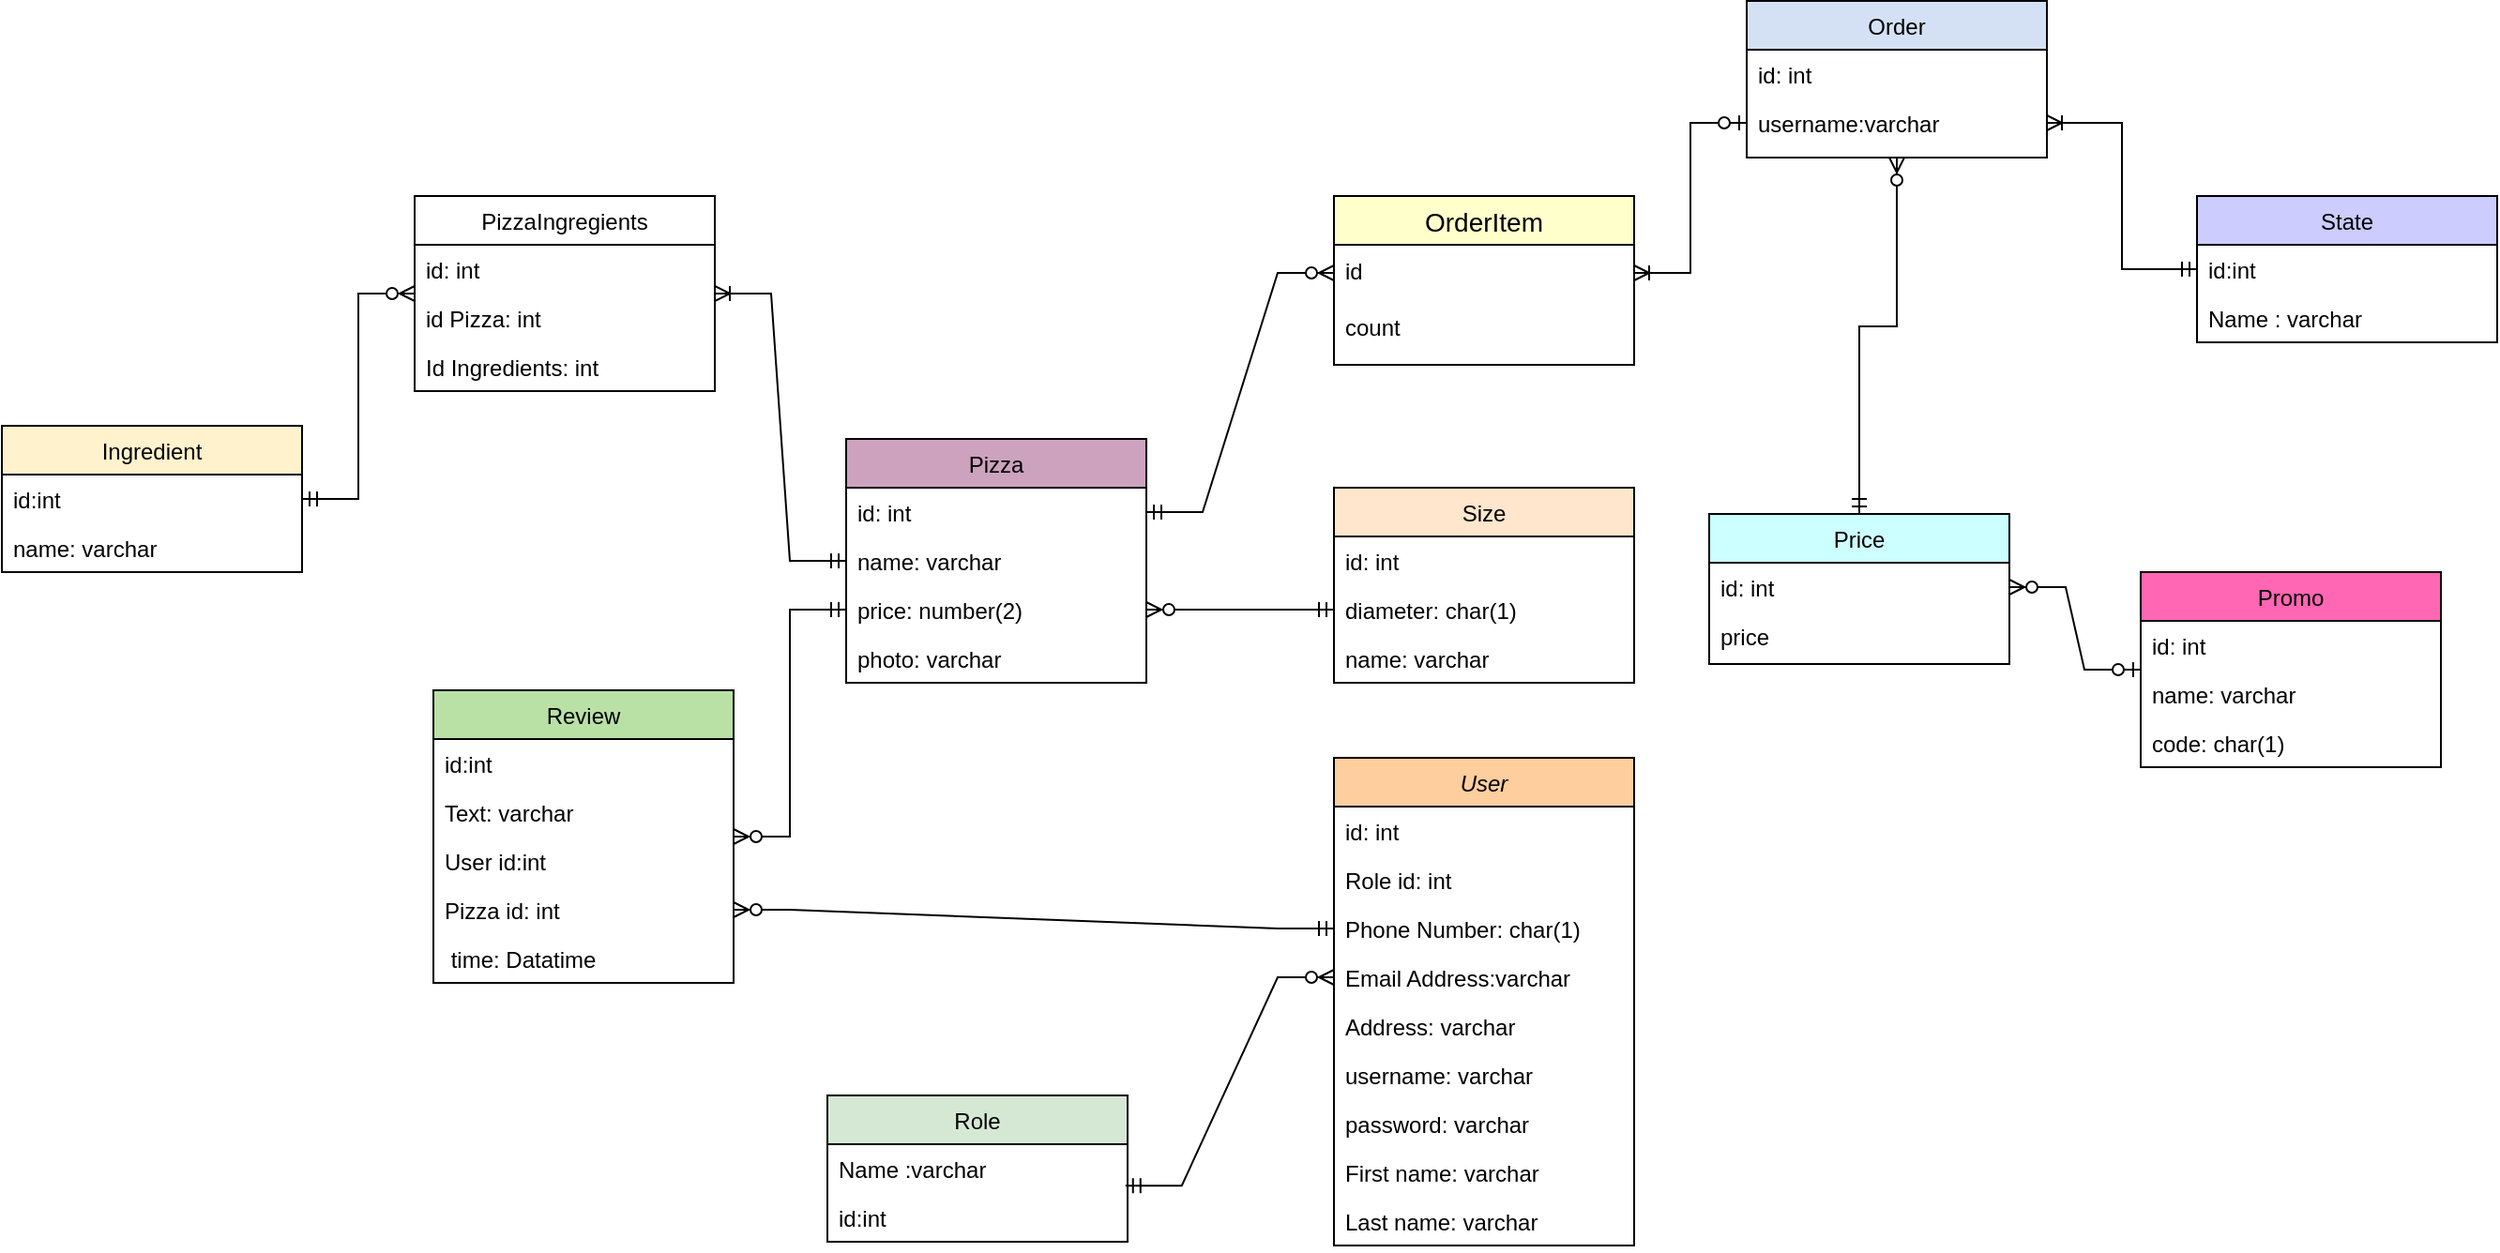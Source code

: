 <mxfile version="22.0.8" type="device">
  <diagram id="C5RBs43oDa-KdzZeNtuy" name="Page-1">
    <mxGraphModel dx="1668" dy="985" grid="1" gridSize="10" guides="1" tooltips="1" connect="1" arrows="1" fold="1" page="1" pageScale="1" pageWidth="827" pageHeight="1169" math="0" shadow="0">
      <root>
        <mxCell id="WIyWlLk6GJQsqaUBKTNV-0" />
        <mxCell id="WIyWlLk6GJQsqaUBKTNV-1" parent="WIyWlLk6GJQsqaUBKTNV-0" />
        <mxCell id="zkfFHV4jXpPFQw0GAbJ--0" value="User" style="swimlane;fontStyle=2;align=center;verticalAlign=top;childLayout=stackLayout;horizontal=1;startSize=26;horizontalStack=0;resizeParent=1;resizeLast=0;collapsible=1;marginBottom=0;rounded=0;shadow=0;strokeWidth=1;fillColor=#FFCE9F;" parent="WIyWlLk6GJQsqaUBKTNV-1" vertex="1">
          <mxGeometry x="1010" y="660" width="160" height="260" as="geometry">
            <mxRectangle x="230" y="140" width="160" height="26" as="alternateBounds" />
          </mxGeometry>
        </mxCell>
        <mxCell id="S3i_wK2bHlCG1_FvHcvU-41" value="id: int" style="text;align=left;verticalAlign=top;spacingLeft=4;spacingRight=4;overflow=hidden;rotatable=0;points=[[0,0.5],[1,0.5]];portConstraint=eastwest;" parent="zkfFHV4jXpPFQw0GAbJ--0" vertex="1">
          <mxGeometry y="26" width="160" height="26" as="geometry" />
        </mxCell>
        <mxCell id="zkfFHV4jXpPFQw0GAbJ--1" value="Role id: int" style="text;align=left;verticalAlign=top;spacingLeft=4;spacingRight=4;overflow=hidden;rotatable=0;points=[[0,0.5],[1,0.5]];portConstraint=eastwest;" parent="zkfFHV4jXpPFQw0GAbJ--0" vertex="1">
          <mxGeometry y="52" width="160" height="26" as="geometry" />
        </mxCell>
        <mxCell id="zkfFHV4jXpPFQw0GAbJ--2" value="Phone Number: char(1)" style="text;align=left;verticalAlign=top;spacingLeft=4;spacingRight=4;overflow=hidden;rotatable=0;points=[[0,0.5],[1,0.5]];portConstraint=eastwest;rounded=0;shadow=0;html=0;" parent="zkfFHV4jXpPFQw0GAbJ--0" vertex="1">
          <mxGeometry y="78" width="160" height="26" as="geometry" />
        </mxCell>
        <mxCell id="zkfFHV4jXpPFQw0GAbJ--3" value="Email Address:varchar" style="text;align=left;verticalAlign=top;spacingLeft=4;spacingRight=4;overflow=hidden;rotatable=0;points=[[0,0.5],[1,0.5]];portConstraint=eastwest;rounded=0;shadow=0;html=0;" parent="zkfFHV4jXpPFQw0GAbJ--0" vertex="1">
          <mxGeometry y="104" width="160" height="26" as="geometry" />
        </mxCell>
        <mxCell id="S3i_wK2bHlCG1_FvHcvU-0" value="Address: varchar&#xa;" style="text;align=left;verticalAlign=top;spacingLeft=4;spacingRight=4;overflow=hidden;rotatable=0;points=[[0,0.5],[1,0.5]];portConstraint=eastwest;rounded=0;shadow=0;html=0;" parent="zkfFHV4jXpPFQw0GAbJ--0" vertex="1">
          <mxGeometry y="130" width="160" height="26" as="geometry" />
        </mxCell>
        <mxCell id="S3i_wK2bHlCG1_FvHcvU-62" value="username: varchar" style="text;align=left;verticalAlign=top;spacingLeft=4;spacingRight=4;overflow=hidden;rotatable=0;points=[[0,0.5],[1,0.5]];portConstraint=eastwest;" parent="zkfFHV4jXpPFQw0GAbJ--0" vertex="1">
          <mxGeometry y="156" width="160" height="26" as="geometry" />
        </mxCell>
        <mxCell id="S3i_wK2bHlCG1_FvHcvU-63" value="password: varchar" style="text;align=left;verticalAlign=top;spacingLeft=4;spacingRight=4;overflow=hidden;rotatable=0;points=[[0,0.5],[1,0.5]];portConstraint=eastwest;" parent="zkfFHV4jXpPFQw0GAbJ--0" vertex="1">
          <mxGeometry y="182" width="160" height="26" as="geometry" />
        </mxCell>
        <mxCell id="S3i_wK2bHlCG1_FvHcvU-64" value="First name: varchar" style="text;align=left;verticalAlign=top;spacingLeft=4;spacingRight=4;overflow=hidden;rotatable=0;points=[[0,0.5],[1,0.5]];portConstraint=eastwest;" parent="zkfFHV4jXpPFQw0GAbJ--0" vertex="1">
          <mxGeometry y="208" width="160" height="26" as="geometry" />
        </mxCell>
        <mxCell id="S3i_wK2bHlCG1_FvHcvU-66" value="Last name: varchar" style="text;align=left;verticalAlign=top;spacingLeft=4;spacingRight=4;overflow=hidden;rotatable=0;points=[[0,0.5],[1,0.5]];portConstraint=eastwest;" parent="zkfFHV4jXpPFQw0GAbJ--0" vertex="1">
          <mxGeometry y="234" width="160" height="26" as="geometry" />
        </mxCell>
        <mxCell id="zkfFHV4jXpPFQw0GAbJ--13" value="Ingredient" style="swimlane;fontStyle=0;align=center;verticalAlign=top;childLayout=stackLayout;horizontal=1;startSize=26;horizontalStack=0;resizeParent=1;resizeLast=0;collapsible=1;marginBottom=0;rounded=0;shadow=0;strokeWidth=1;fillColor=#FFF2CC;" parent="WIyWlLk6GJQsqaUBKTNV-1" vertex="1">
          <mxGeometry x="300" y="483" width="160" height="78" as="geometry">
            <mxRectangle x="340" y="380" width="170" height="26" as="alternateBounds" />
          </mxGeometry>
        </mxCell>
        <mxCell id="S3i_wK2bHlCG1_FvHcvU-1" value="id:int" style="text;align=left;verticalAlign=top;spacingLeft=4;spacingRight=4;overflow=hidden;rotatable=0;points=[[0,0.5],[1,0.5]];portConstraint=eastwest;" parent="zkfFHV4jXpPFQw0GAbJ--13" vertex="1">
          <mxGeometry y="26" width="160" height="26" as="geometry" />
        </mxCell>
        <mxCell id="OkNZ6Hv25x_L_rhRNEiL-49" value="name: varchar" style="text;align=left;verticalAlign=top;spacingLeft=4;spacingRight=4;overflow=hidden;rotatable=0;points=[[0,0.5],[1,0.5]];portConstraint=eastwest;" parent="zkfFHV4jXpPFQw0GAbJ--13" vertex="1">
          <mxGeometry y="52" width="160" height="26" as="geometry" />
        </mxCell>
        <mxCell id="OkNZ6Hv25x_L_rhRNEiL-0" value="Role" style="swimlane;fontStyle=0;align=center;verticalAlign=top;childLayout=stackLayout;horizontal=1;startSize=26;horizontalStack=0;resizeParent=1;resizeLast=0;collapsible=1;marginBottom=0;rounded=0;shadow=0;strokeWidth=1;fillColor=#D5E8D4;" parent="WIyWlLk6GJQsqaUBKTNV-1" vertex="1">
          <mxGeometry x="740" y="840" width="160" height="78" as="geometry">
            <mxRectangle x="130" y="380" width="160" height="26" as="alternateBounds" />
          </mxGeometry>
        </mxCell>
        <mxCell id="OkNZ6Hv25x_L_rhRNEiL-1" value="Name :varchar" style="text;align=left;verticalAlign=top;spacingLeft=4;spacingRight=4;overflow=hidden;rotatable=0;points=[[0,0.5],[1,0.5]];portConstraint=eastwest;" parent="OkNZ6Hv25x_L_rhRNEiL-0" vertex="1">
          <mxGeometry y="26" width="160" height="26" as="geometry" />
        </mxCell>
        <mxCell id="OkNZ6Hv25x_L_rhRNEiL-2" value="id:int" style="text;align=left;verticalAlign=top;spacingLeft=4;spacingRight=4;overflow=hidden;rotatable=0;points=[[0,0.5],[1,0.5]];portConstraint=eastwest;rounded=0;shadow=0;html=0;" parent="OkNZ6Hv25x_L_rhRNEiL-0" vertex="1">
          <mxGeometry y="52" width="160" height="26" as="geometry" />
        </mxCell>
        <mxCell id="OkNZ6Hv25x_L_rhRNEiL-6" value="Pizza" style="swimlane;fontStyle=0;align=center;verticalAlign=top;childLayout=stackLayout;horizontal=1;startSize=26;horizontalStack=0;resizeParent=1;resizeLast=0;collapsible=1;marginBottom=0;rounded=0;shadow=0;strokeWidth=1;fillColor=#CDA2BE;" parent="WIyWlLk6GJQsqaUBKTNV-1" vertex="1">
          <mxGeometry x="750" y="490" width="160" height="130" as="geometry">
            <mxRectangle x="130" y="380" width="160" height="26" as="alternateBounds" />
          </mxGeometry>
        </mxCell>
        <mxCell id="OkNZ6Hv25x_L_rhRNEiL-36" value="id: int" style="text;align=left;verticalAlign=top;spacingLeft=4;spacingRight=4;overflow=hidden;rotatable=0;points=[[0,0.5],[1,0.5]];portConstraint=eastwest;" parent="OkNZ6Hv25x_L_rhRNEiL-6" vertex="1">
          <mxGeometry y="26" width="160" height="26" as="geometry" />
        </mxCell>
        <mxCell id="OkNZ6Hv25x_L_rhRNEiL-37" value="name: varchar" style="text;align=left;verticalAlign=top;spacingLeft=4;spacingRight=4;overflow=hidden;rotatable=0;points=[[0,0.5],[1,0.5]];portConstraint=eastwest;" parent="OkNZ6Hv25x_L_rhRNEiL-6" vertex="1">
          <mxGeometry y="52" width="160" height="26" as="geometry" />
        </mxCell>
        <mxCell id="OkNZ6Hv25x_L_rhRNEiL-50" value="price: number(2)" style="text;align=left;verticalAlign=top;spacingLeft=4;spacingRight=4;overflow=hidden;rotatable=0;points=[[0,0.5],[1,0.5]];portConstraint=eastwest;" parent="OkNZ6Hv25x_L_rhRNEiL-6" vertex="1">
          <mxGeometry y="78" width="160" height="26" as="geometry" />
        </mxCell>
        <mxCell id="S3i_wK2bHlCG1_FvHcvU-61" value="photo: varchar" style="text;align=left;verticalAlign=top;spacingLeft=4;spacingRight=4;overflow=hidden;rotatable=0;points=[[0,0.5],[1,0.5]];portConstraint=eastwest;" parent="OkNZ6Hv25x_L_rhRNEiL-6" vertex="1">
          <mxGeometry y="104" width="160" height="26" as="geometry" />
        </mxCell>
        <mxCell id="OkNZ6Hv25x_L_rhRNEiL-9" value="Size" style="swimlane;fontStyle=0;align=center;verticalAlign=top;childLayout=stackLayout;horizontal=1;startSize=26;horizontalStack=0;resizeParent=1;resizeLast=0;collapsible=1;marginBottom=0;rounded=0;shadow=0;strokeWidth=1;fillColor=#FFE6CC;" parent="WIyWlLk6GJQsqaUBKTNV-1" vertex="1">
          <mxGeometry x="1010" y="516" width="160" height="104" as="geometry">
            <mxRectangle x="340" y="380" width="170" height="26" as="alternateBounds" />
          </mxGeometry>
        </mxCell>
        <mxCell id="OkNZ6Hv25x_L_rhRNEiL-31" value="id: int" style="text;align=left;verticalAlign=top;spacingLeft=4;spacingRight=4;overflow=hidden;rotatable=0;points=[[0,0.5],[1,0.5]];portConstraint=eastwest;" parent="OkNZ6Hv25x_L_rhRNEiL-9" vertex="1">
          <mxGeometry y="26" width="160" height="26" as="geometry" />
        </mxCell>
        <mxCell id="OkNZ6Hv25x_L_rhRNEiL-10" value="diameter: char(1)" style="text;align=left;verticalAlign=top;spacingLeft=4;spacingRight=4;overflow=hidden;rotatable=0;points=[[0,0.5],[1,0.5]];portConstraint=eastwest;" parent="OkNZ6Hv25x_L_rhRNEiL-9" vertex="1">
          <mxGeometry y="52" width="160" height="26" as="geometry" />
        </mxCell>
        <mxCell id="OkNZ6Hv25x_L_rhRNEiL-29" value="name: varchar" style="text;align=left;verticalAlign=top;spacingLeft=4;spacingRight=4;overflow=hidden;rotatable=0;points=[[0,0.5],[1,0.5]];portConstraint=eastwest;" parent="OkNZ6Hv25x_L_rhRNEiL-9" vertex="1">
          <mxGeometry y="78" width="160" height="26" as="geometry" />
        </mxCell>
        <mxCell id="OkNZ6Hv25x_L_rhRNEiL-12" value="Review" style="swimlane;fontStyle=0;align=center;verticalAlign=top;childLayout=stackLayout;horizontal=1;startSize=26;horizontalStack=0;resizeParent=1;resizeLast=0;collapsible=1;marginBottom=0;rounded=0;shadow=0;strokeWidth=1;fillColor=#B9E0A5;" parent="WIyWlLk6GJQsqaUBKTNV-1" vertex="1">
          <mxGeometry x="530" y="624" width="160" height="156" as="geometry">
            <mxRectangle x="550" y="140" width="160" height="26" as="alternateBounds" />
          </mxGeometry>
        </mxCell>
        <mxCell id="OkNZ6Hv25x_L_rhRNEiL-26" value="id:int" style="text;align=left;verticalAlign=top;spacingLeft=4;spacingRight=4;overflow=hidden;rotatable=0;points=[[0,0.5],[1,0.5]];portConstraint=eastwest;rounded=0;shadow=0;html=0;" parent="OkNZ6Hv25x_L_rhRNEiL-12" vertex="1">
          <mxGeometry y="26" width="160" height="26" as="geometry" />
        </mxCell>
        <mxCell id="OkNZ6Hv25x_L_rhRNEiL-18" value="Text: varchar" style="text;align=left;verticalAlign=top;spacingLeft=4;spacingRight=4;overflow=hidden;rotatable=0;points=[[0,0.5],[1,0.5]];portConstraint=eastwest;rounded=0;shadow=0;html=0;" parent="OkNZ6Hv25x_L_rhRNEiL-12" vertex="1">
          <mxGeometry y="52" width="160" height="26" as="geometry" />
        </mxCell>
        <mxCell id="OkNZ6Hv25x_L_rhRNEiL-27" value="User id:int" style="text;align=left;verticalAlign=top;spacingLeft=4;spacingRight=4;overflow=hidden;rotatable=0;points=[[0,0.5],[1,0.5]];portConstraint=eastwest;rounded=0;shadow=0;html=0;" parent="OkNZ6Hv25x_L_rhRNEiL-12" vertex="1">
          <mxGeometry y="78" width="160" height="26" as="geometry" />
        </mxCell>
        <mxCell id="OkNZ6Hv25x_L_rhRNEiL-28" value="Pizza id: int" style="text;align=left;verticalAlign=top;spacingLeft=4;spacingRight=4;overflow=hidden;rotatable=0;points=[[0,0.5],[1,0.5]];portConstraint=eastwest;rounded=0;shadow=0;html=0;" parent="OkNZ6Hv25x_L_rhRNEiL-12" vertex="1">
          <mxGeometry y="104" width="160" height="26" as="geometry" />
        </mxCell>
        <mxCell id="S3i_wK2bHlCG1_FvHcvU-38" value=" time: Datatime" style="text;align=left;verticalAlign=top;spacingLeft=4;spacingRight=4;overflow=hidden;rotatable=0;points=[[0,0.5],[1,0.5]];portConstraint=eastwest;rounded=0;shadow=0;html=0;" parent="OkNZ6Hv25x_L_rhRNEiL-12" vertex="1">
          <mxGeometry y="130" width="160" height="26" as="geometry" />
        </mxCell>
        <mxCell id="OkNZ6Hv25x_L_rhRNEiL-32" value="PizzaIngregients" style="swimlane;fontStyle=0;align=center;verticalAlign=top;childLayout=stackLayout;horizontal=1;startSize=26;horizontalStack=0;resizeParent=1;resizeLast=0;collapsible=1;marginBottom=0;rounded=0;shadow=0;strokeWidth=1;" parent="WIyWlLk6GJQsqaUBKTNV-1" vertex="1">
          <mxGeometry x="520" y="360.5" width="160" height="104" as="geometry">
            <mxRectangle x="520" y="390" width="170" height="26" as="alternateBounds" />
          </mxGeometry>
        </mxCell>
        <mxCell id="OkNZ6Hv25x_L_rhRNEiL-33" value="id: int" style="text;align=left;verticalAlign=top;spacingLeft=4;spacingRight=4;overflow=hidden;rotatable=0;points=[[0,0.5],[1,0.5]];portConstraint=eastwest;" parent="OkNZ6Hv25x_L_rhRNEiL-32" vertex="1">
          <mxGeometry y="26" width="160" height="26" as="geometry" />
        </mxCell>
        <mxCell id="OkNZ6Hv25x_L_rhRNEiL-34" value="id Pizza: int" style="text;align=left;verticalAlign=top;spacingLeft=4;spacingRight=4;overflow=hidden;rotatable=0;points=[[0,0.5],[1,0.5]];portConstraint=eastwest;" parent="OkNZ6Hv25x_L_rhRNEiL-32" vertex="1">
          <mxGeometry y="52" width="160" height="26" as="geometry" />
        </mxCell>
        <mxCell id="OkNZ6Hv25x_L_rhRNEiL-35" value="Id Ingredients: int" style="text;align=left;verticalAlign=top;spacingLeft=4;spacingRight=4;overflow=hidden;rotatable=0;points=[[0,0.5],[1,0.5]];portConstraint=eastwest;" parent="OkNZ6Hv25x_L_rhRNEiL-32" vertex="1">
          <mxGeometry y="78" width="160" height="26" as="geometry" />
        </mxCell>
        <mxCell id="OkNZ6Hv25x_L_rhRNEiL-51" value="Promo" style="swimlane;fontStyle=0;align=center;verticalAlign=top;childLayout=stackLayout;horizontal=1;startSize=26;horizontalStack=0;resizeParent=1;resizeLast=0;collapsible=1;marginBottom=0;rounded=0;shadow=0;strokeWidth=1;fillColor=#FF66B3;" parent="WIyWlLk6GJQsqaUBKTNV-1" vertex="1">
          <mxGeometry x="1440" y="561" width="160" height="104" as="geometry">
            <mxRectangle x="130" y="380" width="160" height="26" as="alternateBounds" />
          </mxGeometry>
        </mxCell>
        <mxCell id="OkNZ6Hv25x_L_rhRNEiL-52" value="id: int" style="text;align=left;verticalAlign=top;spacingLeft=4;spacingRight=4;overflow=hidden;rotatable=0;points=[[0,0.5],[1,0.5]];portConstraint=eastwest;" parent="OkNZ6Hv25x_L_rhRNEiL-51" vertex="1">
          <mxGeometry y="26" width="160" height="26" as="geometry" />
        </mxCell>
        <mxCell id="OkNZ6Hv25x_L_rhRNEiL-53" value="name: varchar" style="text;align=left;verticalAlign=top;spacingLeft=4;spacingRight=4;overflow=hidden;rotatable=0;points=[[0,0.5],[1,0.5]];portConstraint=eastwest;rounded=0;shadow=0;html=0;" parent="OkNZ6Hv25x_L_rhRNEiL-51" vertex="1">
          <mxGeometry y="52" width="160" height="26" as="geometry" />
        </mxCell>
        <mxCell id="S3i_wK2bHlCG1_FvHcvU-3" value="code: char(1)" style="text;align=left;verticalAlign=top;spacingLeft=4;spacingRight=4;overflow=hidden;rotatable=0;points=[[0,0.5],[1,0.5]];portConstraint=eastwest;rounded=0;shadow=0;html=0;" parent="OkNZ6Hv25x_L_rhRNEiL-51" vertex="1">
          <mxGeometry y="78" width="160" height="26" as="geometry" />
        </mxCell>
        <mxCell id="S3i_wK2bHlCG1_FvHcvU-8" value="" style="edgeStyle=entityRelationEdgeStyle;fontSize=12;html=1;endArrow=ERzeroToMany;startArrow=ERmandOne;rounded=0;" parent="WIyWlLk6GJQsqaUBKTNV-1" source="zkfFHV4jXpPFQw0GAbJ--13" target="OkNZ6Hv25x_L_rhRNEiL-32" edge="1">
          <mxGeometry width="100" height="100" relative="1" as="geometry">
            <mxPoint x="350" y="450" as="sourcePoint" />
            <mxPoint x="450" y="350" as="targetPoint" />
          </mxGeometry>
        </mxCell>
        <mxCell id="S3i_wK2bHlCG1_FvHcvU-10" value="" style="edgeStyle=entityRelationEdgeStyle;fontSize=12;html=1;endArrow=ERoneToMany;startArrow=ERmandOne;rounded=0;" parent="WIyWlLk6GJQsqaUBKTNV-1" source="OkNZ6Hv25x_L_rhRNEiL-6" target="OkNZ6Hv25x_L_rhRNEiL-32" edge="1">
          <mxGeometry width="100" height="100" relative="1" as="geometry">
            <mxPoint x="580" y="700" as="sourcePoint" />
            <mxPoint x="680" y="600" as="targetPoint" />
          </mxGeometry>
        </mxCell>
        <mxCell id="S3i_wK2bHlCG1_FvHcvU-12" value="" style="edgeStyle=entityRelationEdgeStyle;fontSize=12;html=1;endArrow=ERzeroToMany;startArrow=ERmandOne;rounded=0;entryX=1;entryY=0.5;entryDx=0;entryDy=0;exitX=0;exitY=0.5;exitDx=0;exitDy=0;" parent="WIyWlLk6GJQsqaUBKTNV-1" source="zkfFHV4jXpPFQw0GAbJ--2" target="OkNZ6Hv25x_L_rhRNEiL-28" edge="1">
          <mxGeometry width="100" height="100" relative="1" as="geometry">
            <mxPoint x="570" y="850" as="sourcePoint" />
            <mxPoint x="670" y="750" as="targetPoint" />
          </mxGeometry>
        </mxCell>
        <mxCell id="S3i_wK2bHlCG1_FvHcvU-13" value="" style="edgeStyle=entityRelationEdgeStyle;fontSize=12;html=1;endArrow=ERzeroToMany;startArrow=ERmandOne;rounded=0;exitX=0;exitY=0.5;exitDx=0;exitDy=0;" parent="WIyWlLk6GJQsqaUBKTNV-1" source="OkNZ6Hv25x_L_rhRNEiL-50" target="OkNZ6Hv25x_L_rhRNEiL-12" edge="1">
          <mxGeometry width="100" height="100" relative="1" as="geometry">
            <mxPoint x="740" y="748" as="sourcePoint" />
            <mxPoint x="584" y="670" as="targetPoint" />
          </mxGeometry>
        </mxCell>
        <mxCell id="S3i_wK2bHlCG1_FvHcvU-19" value="" style="edgeStyle=entityRelationEdgeStyle;fontSize=12;html=1;endArrow=ERzeroToMany;startArrow=ERmandOne;rounded=0;exitX=0.993;exitY=0.85;exitDx=0;exitDy=0;exitPerimeter=0;entryX=0;entryY=0.5;entryDx=0;entryDy=0;" parent="WIyWlLk6GJQsqaUBKTNV-1" source="OkNZ6Hv25x_L_rhRNEiL-1" target="zkfFHV4jXpPFQw0GAbJ--3" edge="1">
          <mxGeometry width="100" height="100" relative="1" as="geometry">
            <mxPoint x="750" y="970" as="sourcePoint" />
            <mxPoint x="750" y="793" as="targetPoint" />
          </mxGeometry>
        </mxCell>
        <mxCell id="S3i_wK2bHlCG1_FvHcvU-34" value="" style="edgeStyle=entityRelationEdgeStyle;fontSize=12;html=1;endArrow=ERzeroToMany;startArrow=ERmandOne;rounded=0;entryX=0;entryY=0.5;entryDx=0;entryDy=0;exitX=1;exitY=0.5;exitDx=0;exitDy=0;" parent="WIyWlLk6GJQsqaUBKTNV-1" source="OkNZ6Hv25x_L_rhRNEiL-36" target="3gaP3FOq9gyLXPz9nxay-1" edge="1">
          <mxGeometry width="100" height="100" relative="1" as="geometry">
            <mxPoint x="940.0" y="510.0" as="sourcePoint" />
            <mxPoint x="1000" y="329" as="targetPoint" />
            <Array as="points">
              <mxPoint x="950" y="491" />
              <mxPoint x="950" y="491" />
              <mxPoint x="950" y="501" />
            </Array>
          </mxGeometry>
        </mxCell>
        <mxCell id="S3i_wK2bHlCG1_FvHcvU-54" value="" style="edgeStyle=entityRelationEdgeStyle;fontSize=12;html=1;endArrow=ERzeroToMany;startArrow=ERmandOne;rounded=0;entryX=1;entryY=0.5;entryDx=0;entryDy=0;exitX=0;exitY=0.5;exitDx=0;exitDy=0;" parent="WIyWlLk6GJQsqaUBKTNV-1" source="OkNZ6Hv25x_L_rhRNEiL-10" target="OkNZ6Hv25x_L_rhRNEiL-50" edge="1">
          <mxGeometry width="100" height="100" relative="1" as="geometry">
            <mxPoint x="970" y="490" as="sourcePoint" />
            <mxPoint x="1070" y="490" as="targetPoint" />
            <Array as="points">
              <mxPoint x="990" y="490" />
            </Array>
          </mxGeometry>
        </mxCell>
        <mxCell id="qGADcNpKSEuupH0G3ZjF-8" value="State" style="swimlane;fontStyle=0;align=center;verticalAlign=top;childLayout=stackLayout;horizontal=1;startSize=26;horizontalStack=0;resizeParent=1;resizeLast=0;collapsible=1;marginBottom=0;rounded=0;shadow=0;strokeWidth=1;fillColor=#CCCCFF;" parent="WIyWlLk6GJQsqaUBKTNV-1" vertex="1">
          <mxGeometry x="1470" y="360.5" width="160" height="78" as="geometry">
            <mxRectangle x="130" y="380" width="160" height="26" as="alternateBounds" />
          </mxGeometry>
        </mxCell>
        <mxCell id="qGADcNpKSEuupH0G3ZjF-9" value="id:int" style="text;align=left;verticalAlign=top;spacingLeft=4;spacingRight=4;overflow=hidden;rotatable=0;points=[[0,0.5],[1,0.5]];portConstraint=eastwest;" parent="qGADcNpKSEuupH0G3ZjF-8" vertex="1">
          <mxGeometry y="26" width="160" height="26" as="geometry" />
        </mxCell>
        <mxCell id="qGADcNpKSEuupH0G3ZjF-10" value="Name : varchar" style="text;align=left;verticalAlign=top;spacingLeft=4;spacingRight=4;overflow=hidden;rotatable=0;points=[[0,0.5],[1,0.5]];portConstraint=eastwest;" parent="qGADcNpKSEuupH0G3ZjF-8" vertex="1">
          <mxGeometry y="52" width="160" height="26" as="geometry" />
        </mxCell>
        <mxCell id="qGADcNpKSEuupH0G3ZjF-11" value="Order" style="swimlane;fontStyle=0;align=center;verticalAlign=top;childLayout=stackLayout;horizontal=1;startSize=26;horizontalStack=0;resizeParent=1;resizeLast=0;collapsible=1;marginBottom=0;rounded=0;shadow=0;strokeWidth=1;fillColor=#D4E1F5;" parent="WIyWlLk6GJQsqaUBKTNV-1" vertex="1">
          <mxGeometry x="1230" y="256.5" width="160" height="83.5" as="geometry">
            <mxRectangle x="550" y="140" width="160" height="26" as="alternateBounds" />
          </mxGeometry>
        </mxCell>
        <mxCell id="qGADcNpKSEuupH0G3ZjF-12" value="id: int" style="text;align=left;verticalAlign=top;spacingLeft=4;spacingRight=4;overflow=hidden;rotatable=0;points=[[0,0.5],[1,0.5]];portConstraint=eastwest;" parent="qGADcNpKSEuupH0G3ZjF-11" vertex="1">
          <mxGeometry y="26" width="160" height="26" as="geometry" />
        </mxCell>
        <mxCell id="3gaP3FOq9gyLXPz9nxay-18" value="username:varchar" style="text;align=left;verticalAlign=top;spacingLeft=4;spacingRight=4;overflow=hidden;rotatable=0;points=[[0,0.5],[1,0.5]];portConstraint=eastwest;" parent="qGADcNpKSEuupH0G3ZjF-11" vertex="1">
          <mxGeometry y="52" width="160" height="26" as="geometry" />
        </mxCell>
        <mxCell id="qGADcNpKSEuupH0G3ZjF-14" value="" style="edgeStyle=elbowEdgeStyle;fontSize=12;html=1;endArrow=ERoneToMany;startArrow=ERmandOne;rounded=0;exitX=0;exitY=0.5;exitDx=0;exitDy=0;" parent="WIyWlLk6GJQsqaUBKTNV-1" source="qGADcNpKSEuupH0G3ZjF-9" edge="1">
          <mxGeometry width="100" height="100" relative="1" as="geometry">
            <mxPoint x="1370" y="431.5" as="sourcePoint" />
            <mxPoint x="1390" y="321.5" as="targetPoint" />
          </mxGeometry>
        </mxCell>
        <mxCell id="3gaP3FOq9gyLXPz9nxay-0" value="OrderItem" style="swimlane;fontStyle=0;childLayout=stackLayout;horizontal=1;startSize=26;horizontalStack=0;resizeParent=1;resizeParentMax=0;resizeLast=0;collapsible=1;marginBottom=0;align=center;fontSize=14;fillColor=#FFFFCC;" parent="WIyWlLk6GJQsqaUBKTNV-1" vertex="1">
          <mxGeometry x="1010" y="360.5" width="160" height="90" as="geometry" />
        </mxCell>
        <mxCell id="3gaP3FOq9gyLXPz9nxay-1" value="id" style="text;strokeColor=none;fillColor=none;spacingLeft=4;spacingRight=4;overflow=hidden;rotatable=0;points=[[0,0.5],[1,0.5]];portConstraint=eastwest;fontSize=12;whiteSpace=wrap;html=1;" parent="3gaP3FOq9gyLXPz9nxay-0" vertex="1">
          <mxGeometry y="26" width="160" height="30" as="geometry" />
        </mxCell>
        <mxCell id="3gaP3FOq9gyLXPz9nxay-6" value="count&amp;nbsp;" style="text;strokeColor=none;fillColor=none;spacingLeft=4;spacingRight=4;overflow=hidden;rotatable=0;points=[[0,0.5],[1,0.5]];portConstraint=eastwest;fontSize=12;whiteSpace=wrap;html=1;" parent="3gaP3FOq9gyLXPz9nxay-0" vertex="1">
          <mxGeometry y="56" width="160" height="34" as="geometry" />
        </mxCell>
        <mxCell id="3gaP3FOq9gyLXPz9nxay-12" value="Price" style="swimlane;fontStyle=0;align=center;verticalAlign=top;childLayout=stackLayout;horizontal=1;startSize=26;horizontalStack=0;resizeParent=1;resizeLast=0;collapsible=1;marginBottom=0;rounded=0;shadow=0;strokeWidth=1;fillColor=#CCFFFF;" parent="WIyWlLk6GJQsqaUBKTNV-1" vertex="1">
          <mxGeometry x="1210" y="530" width="160" height="80" as="geometry">
            <mxRectangle x="130" y="380" width="160" height="26" as="alternateBounds" />
          </mxGeometry>
        </mxCell>
        <mxCell id="3gaP3FOq9gyLXPz9nxay-13" value="id: int" style="text;align=left;verticalAlign=top;spacingLeft=4;spacingRight=4;overflow=hidden;rotatable=0;points=[[0,0.5],[1,0.5]];portConstraint=eastwest;" parent="3gaP3FOq9gyLXPz9nxay-12" vertex="1">
          <mxGeometry y="26" width="160" height="26" as="geometry" />
        </mxCell>
        <mxCell id="3gaP3FOq9gyLXPz9nxay-15" value="price" style="text;align=left;verticalAlign=top;spacingLeft=4;spacingRight=4;overflow=hidden;rotatable=0;points=[[0,0.5],[1,0.5]];portConstraint=eastwest;rounded=0;shadow=0;html=0;" parent="3gaP3FOq9gyLXPz9nxay-12" vertex="1">
          <mxGeometry y="52" width="160" height="26" as="geometry" />
        </mxCell>
        <mxCell id="3gaP3FOq9gyLXPz9nxay-20" value="" style="edgeStyle=elbowEdgeStyle;fontSize=12;html=1;endArrow=ERoneToMany;startArrow=ERzeroToOne;rounded=0;entryX=1;entryY=0.5;entryDx=0;entryDy=0;exitX=0;exitY=0.5;exitDx=0;exitDy=0;" parent="WIyWlLk6GJQsqaUBKTNV-1" target="3gaP3FOq9gyLXPz9nxay-1" edge="1">
          <mxGeometry width="100" height="100" relative="1" as="geometry">
            <mxPoint x="1230" y="321.5" as="sourcePoint" />
            <mxPoint x="1160" y="240" as="targetPoint" />
          </mxGeometry>
        </mxCell>
        <mxCell id="3gaP3FOq9gyLXPz9nxay-21" value="" style="edgeStyle=entityRelationEdgeStyle;fontSize=12;html=1;endArrow=ERzeroToMany;startArrow=ERzeroToOne;rounded=0;entryX=1;entryY=0.5;entryDx=0;entryDy=0;" parent="WIyWlLk6GJQsqaUBKTNV-1" source="OkNZ6Hv25x_L_rhRNEiL-51" target="3gaP3FOq9gyLXPz9nxay-13" edge="1">
          <mxGeometry width="100" height="100" relative="1" as="geometry">
            <mxPoint x="1320" y="790" as="sourcePoint" />
            <mxPoint x="1420" y="480" as="targetPoint" />
          </mxGeometry>
        </mxCell>
        <mxCell id="3gaP3FOq9gyLXPz9nxay-22" value="" style="fontSize=12;html=1;endArrow=ERzeroToMany;startArrow=ERmandOne;rounded=0;exitX=0.5;exitY=0;exitDx=0;exitDy=0;edgeStyle=elbowEdgeStyle;elbow=vertical;entryX=0.5;entryY=1;entryDx=0;entryDy=0;" parent="WIyWlLk6GJQsqaUBKTNV-1" source="3gaP3FOq9gyLXPz9nxay-12" target="qGADcNpKSEuupH0G3ZjF-11" edge="1">
          <mxGeometry width="100" height="100" relative="1" as="geometry">
            <mxPoint x="1310" y="720" as="sourcePoint" />
            <mxPoint x="1315" y="360" as="targetPoint" />
            <Array as="points">
              <mxPoint x="1300" y="430" />
            </Array>
          </mxGeometry>
        </mxCell>
      </root>
    </mxGraphModel>
  </diagram>
</mxfile>
